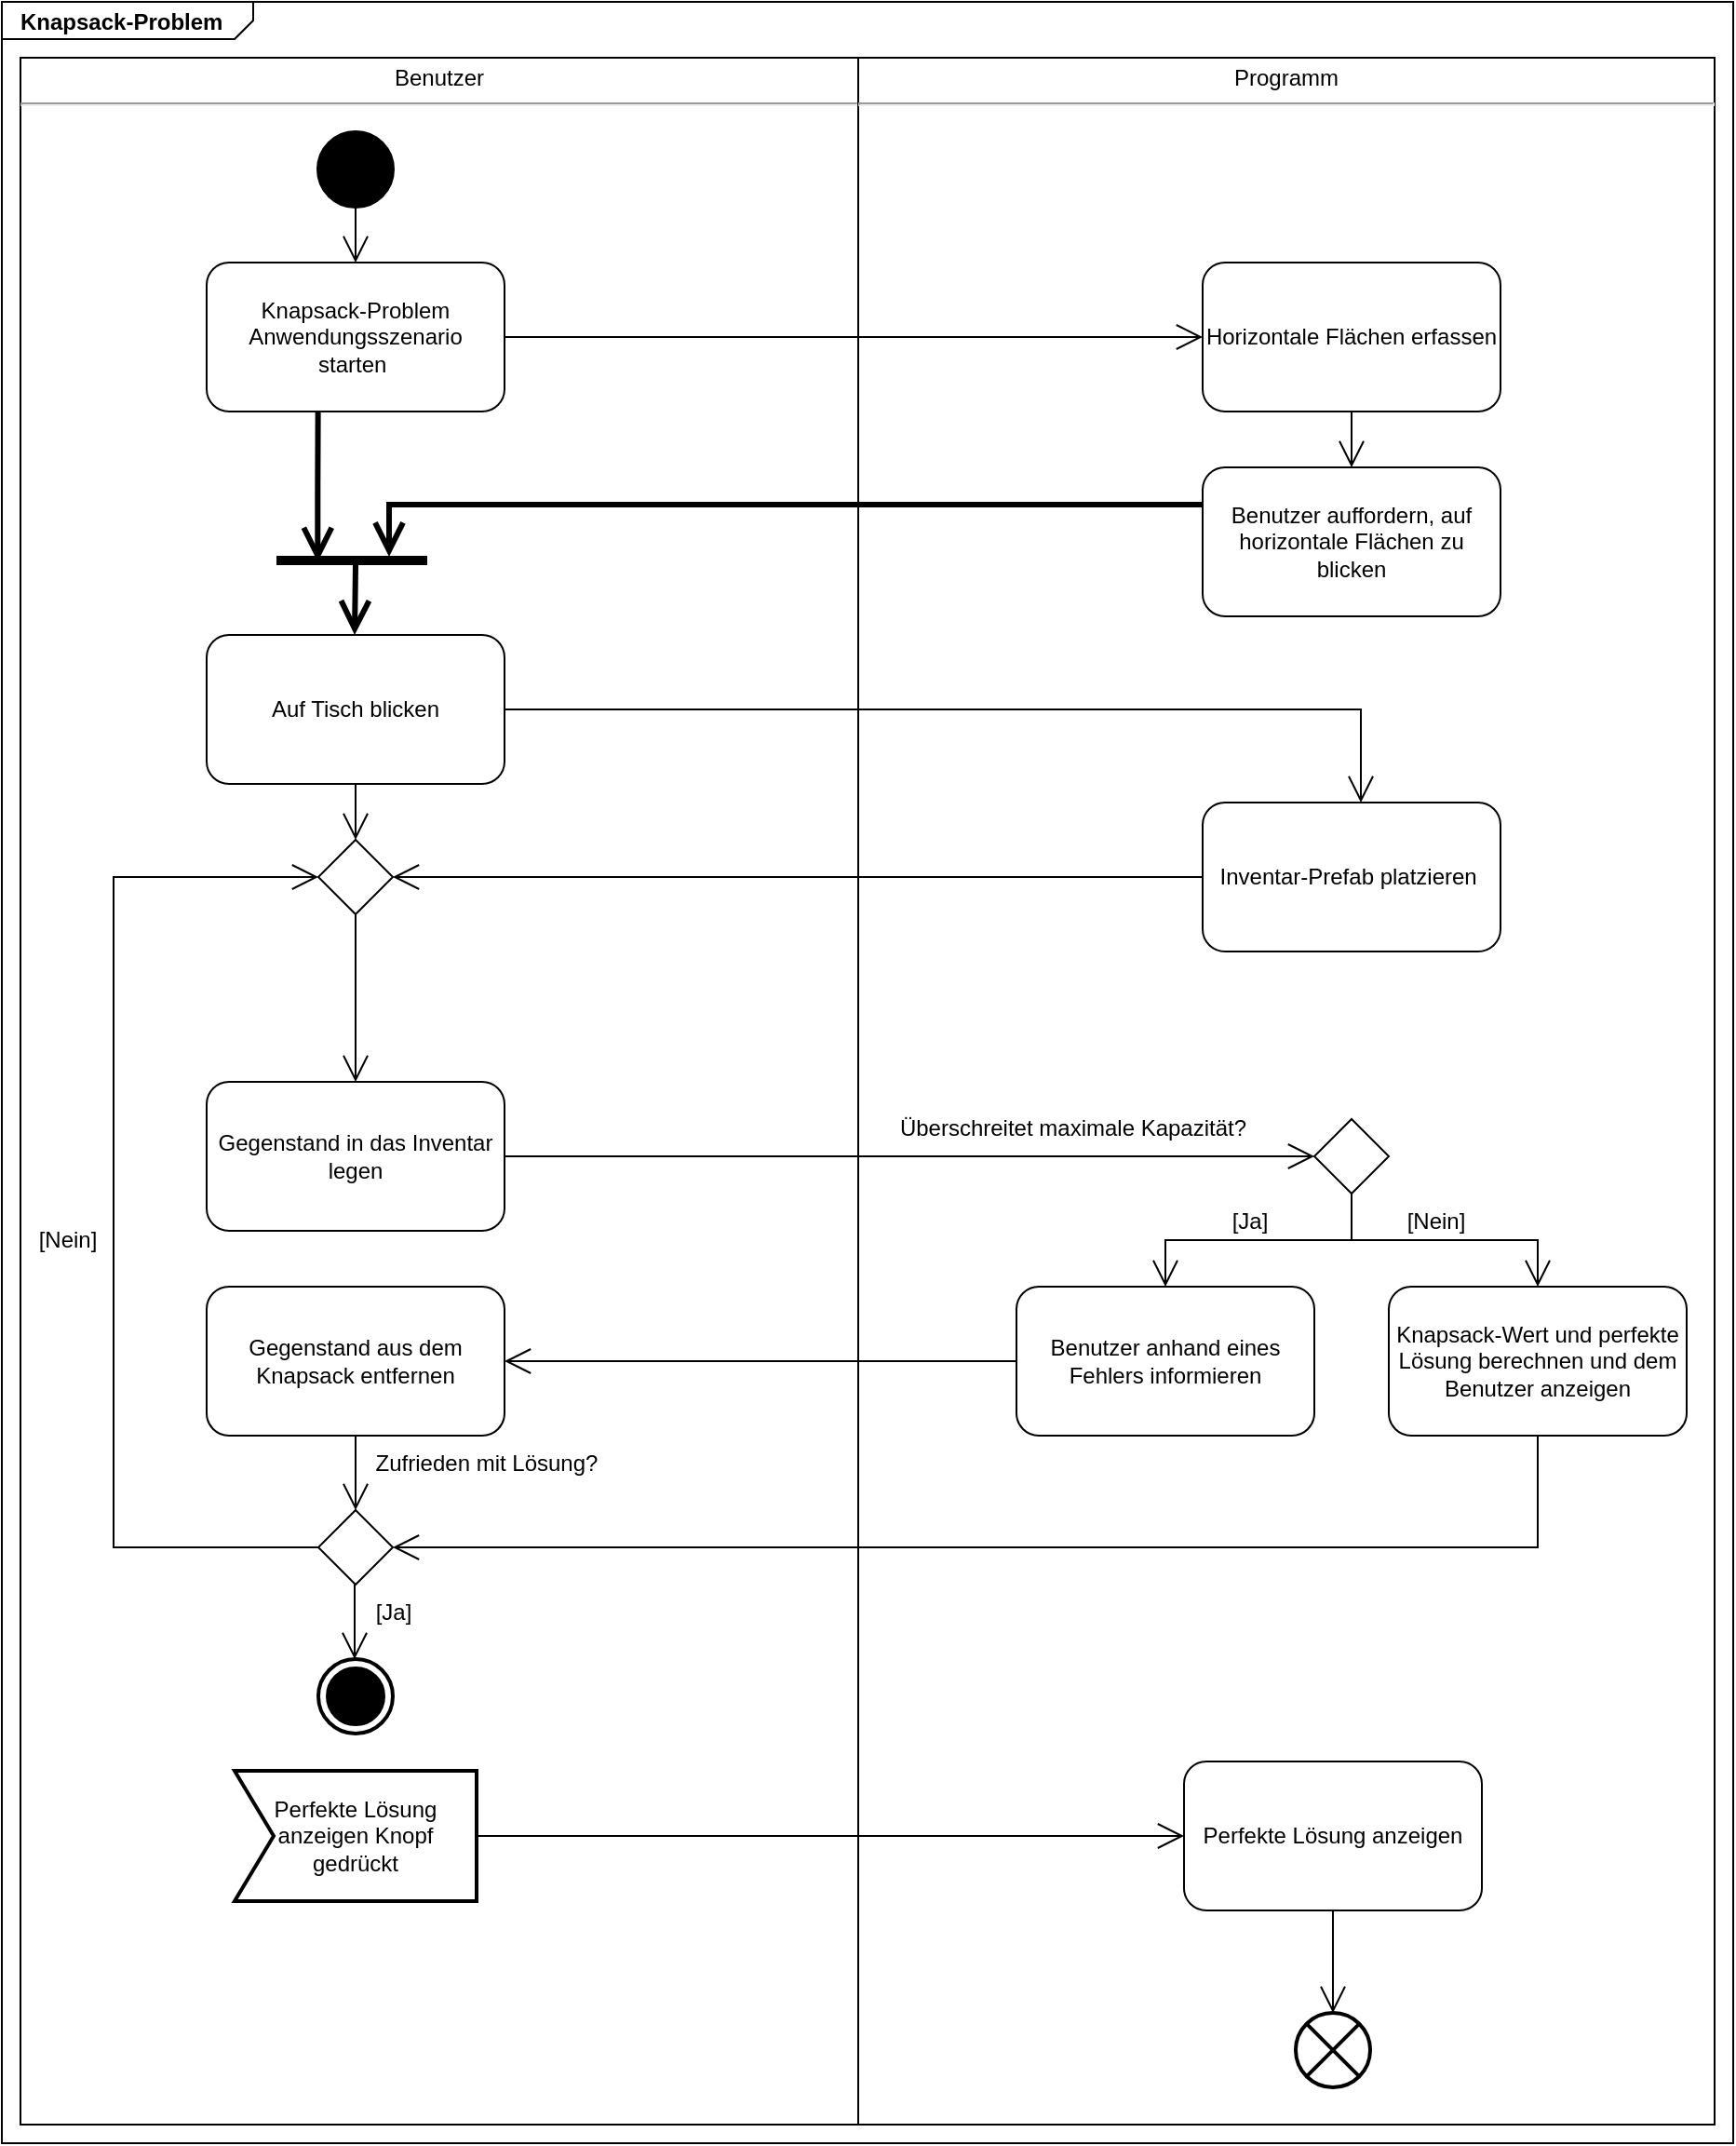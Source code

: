 <mxfile version="23.1.5" type="device">
  <diagram name="Page-1" id="JNs2xkW7fJewY7WOyEJn">
    <mxGraphModel dx="3081" dy="2440" grid="1" gridSize="10" guides="1" tooltips="1" connect="1" arrows="1" fold="1" page="1" pageScale="1" pageWidth="850" pageHeight="1100" math="0" shadow="0">
      <root>
        <mxCell id="0" />
        <mxCell id="1" parent="0" />
        <mxCell id="dA9I28uLKZdWp3s0Nhxb-40" value="&lt;p style=&quot;margin:0px;margin-top:4px;margin-left:10px;text-align:left;&quot;&gt;&lt;b&gt;Knapsack-Problem&lt;/b&gt;&lt;/p&gt;" style="html=1;shape=mxgraph.sysml.package;align=left;spacingLeft=5;verticalAlign=top;spacingTop=-3;labelX=135;html=1;overflow=fill;" vertex="1" parent="1">
          <mxGeometry x="-30" y="-50" width="930" height="1150" as="geometry" />
        </mxCell>
        <mxCell id="dA9I28uLKZdWp3s0Nhxb-41" value="&lt;p style=&quot;margin:0px;margin-top:4px;text-align:center;&quot;&gt;Benutzer&lt;/p&gt;&lt;hr&gt;&lt;p style=&quot;margin:0px;margin-top:4px;text-align:center;&quot;&gt;&lt;br&gt;&lt;/p&gt;" style="shape=rect;html=1;overflow=fill;whiteSpace=wrap;" vertex="1" parent="1">
          <mxGeometry x="-20" y="-20" width="450" height="1110" as="geometry" />
        </mxCell>
        <mxCell id="dA9I28uLKZdWp3s0Nhxb-42" value="&lt;p style=&quot;margin:0px;margin-top:4px;text-align:center;&quot;&gt;Programm&lt;/p&gt;&lt;hr&gt;&lt;p style=&quot;margin:0px;margin-top:4px;text-align:center;&quot;&gt;&lt;br&gt;&lt;/p&gt;" style="shape=rect;html=1;overflow=fill;whiteSpace=wrap;" vertex="1" parent="1">
          <mxGeometry x="430" y="-20" width="460" height="1110" as="geometry" />
        </mxCell>
        <mxCell id="dA9I28uLKZdWp3s0Nhxb-43" value="" style="shape=ellipse;html=1;fillColor=strokeColor;strokeWidth=2;verticalLabelPosition=bottom;verticalAlignment=top;perimeter=ellipsePerimeter;" vertex="1" parent="1">
          <mxGeometry x="140" y="20" width="40" height="40" as="geometry" />
        </mxCell>
        <mxCell id="dA9I28uLKZdWp3s0Nhxb-46" value="" style="edgeStyle=elbowEdgeStyle;html=1;elbow=horizontal;align=right;verticalAlign=bottom;endArrow=none;rounded=0;labelBackgroundColor=none;startArrow=open;startSize=12;entryX=0.5;entryY=1;entryDx=0;entryDy=0;exitX=0.5;exitY=0;exitDx=0;exitDy=0;" edge="1" source="dA9I28uLKZdWp3s0Nhxb-49" parent="1" target="dA9I28uLKZdWp3s0Nhxb-43">
          <mxGeometry relative="1" as="geometry">
            <mxPoint x="440" y="190" as="targetPoint" />
            <mxPoint x="439.667" y="230" as="sourcePoint" />
          </mxGeometry>
        </mxCell>
        <mxCell id="dA9I28uLKZdWp3s0Nhxb-49" value="Knapsack-Problem Anwendungsszenario starten&amp;nbsp;" style="shape=rect;html=1;rounded=1;whiteSpace=wrap;align=center;" vertex="1" parent="1">
          <mxGeometry x="80" y="90" width="160" height="80" as="geometry" />
        </mxCell>
        <mxCell id="dA9I28uLKZdWp3s0Nhxb-52" value="Horizontale Flächen erfassen" style="shape=rect;html=1;rounded=1;whiteSpace=wrap;align=center;" vertex="1" parent="1">
          <mxGeometry x="615" y="90" width="160" height="80" as="geometry" />
        </mxCell>
        <mxCell id="dA9I28uLKZdWp3s0Nhxb-55" value="Benutzer auffordern, auf horizontale Flächen zu blicken" style="shape=rect;html=1;rounded=1;whiteSpace=wrap;align=center;" vertex="1" parent="1">
          <mxGeometry x="615" y="200" width="160" height="80" as="geometry" />
        </mxCell>
        <mxCell id="dA9I28uLKZdWp3s0Nhxb-57" value="Auf Tisch blicken" style="shape=rect;html=1;rounded=1;whiteSpace=wrap;align=center;" vertex="1" parent="1">
          <mxGeometry x="80" y="290" width="160" height="80" as="geometry" />
        </mxCell>
        <mxCell id="dA9I28uLKZdWp3s0Nhxb-64" value="" style="edgeStyle=elbowEdgeStyle;html=1;elbow=horizontal;align=right;verticalAlign=bottom;endArrow=none;rounded=0;labelBackgroundColor=none;startArrow=open;startSize=12;entryX=0.5;entryY=1;entryDx=0;entryDy=0;exitX=0.5;exitY=0;exitDx=0;exitDy=0;" edge="1" parent="1" source="dA9I28uLKZdWp3s0Nhxb-55" target="dA9I28uLKZdWp3s0Nhxb-52">
          <mxGeometry relative="1" as="geometry">
            <mxPoint x="170" y="200" as="targetPoint" />
            <mxPoint x="170" y="230" as="sourcePoint" />
          </mxGeometry>
        </mxCell>
        <mxCell id="dA9I28uLKZdWp3s0Nhxb-66" value="Inventar-Prefab platzieren&amp;nbsp;" style="shape=rect;html=1;rounded=1;whiteSpace=wrap;align=center;" vertex="1" parent="1">
          <mxGeometry x="615" y="380" width="160" height="80" as="geometry" />
        </mxCell>
        <mxCell id="dA9I28uLKZdWp3s0Nhxb-72" value="Gegenstand in das Inventar legen" style="shape=rect;html=1;rounded=1;whiteSpace=wrap;align=center;" vertex="1" parent="1">
          <mxGeometry x="80" y="530" width="160" height="80" as="geometry" />
        </mxCell>
        <mxCell id="dA9I28uLKZdWp3s0Nhxb-76" value="" style="shape=rhombus;html=1;verticalLabelPosition=bottom;verticalAlignment=top;" vertex="1" parent="1">
          <mxGeometry x="140" y="400" width="40" height="40" as="geometry" />
        </mxCell>
        <mxCell id="dA9I28uLKZdWp3s0Nhxb-77" value="" style="edgeStyle=elbowEdgeStyle;html=1;elbow=horizontal;align=right;verticalAlign=bottom;endArrow=none;rounded=0;labelBackgroundColor=none;startArrow=open;startSize=12;entryX=0.5;entryY=1;entryDx=0;entryDy=0;exitX=0.5;exitY=0;exitDx=0;exitDy=0;" edge="1" parent="1" source="dA9I28uLKZdWp3s0Nhxb-76" target="dA9I28uLKZdWp3s0Nhxb-57">
          <mxGeometry relative="1" as="geometry">
            <mxPoint x="170" y="200" as="targetPoint" />
            <mxPoint x="170" y="230" as="sourcePoint" />
          </mxGeometry>
        </mxCell>
        <mxCell id="dA9I28uLKZdWp3s0Nhxb-79" value="" style="edgeStyle=elbowEdgeStyle;html=1;elbow=horizontal;align=right;verticalAlign=bottom;endArrow=none;rounded=0;labelBackgroundColor=none;startArrow=open;startSize=12;entryX=0;entryY=0.5;entryDx=0;entryDy=0;exitX=1;exitY=0.5;exitDx=0;exitDy=0;" edge="1" parent="1" source="dA9I28uLKZdWp3s0Nhxb-76" target="dA9I28uLKZdWp3s0Nhxb-66">
          <mxGeometry relative="1" as="geometry">
            <mxPoint x="250" y="340" as="targetPoint" />
            <mxPoint x="685" y="340" as="sourcePoint" />
          </mxGeometry>
        </mxCell>
        <mxCell id="dA9I28uLKZdWp3s0Nhxb-80" value="" style="edgeStyle=elbowEdgeStyle;html=1;elbow=horizontal;align=right;verticalAlign=bottom;endArrow=none;rounded=0;labelBackgroundColor=none;startArrow=open;startSize=12;entryX=1;entryY=0.5;entryDx=0;entryDy=0;" edge="1" parent="1" target="dA9I28uLKZdWp3s0Nhxb-57">
          <mxGeometry relative="1" as="geometry">
            <mxPoint x="625" y="250" as="targetPoint" />
            <mxPoint x="700" y="380" as="sourcePoint" />
            <Array as="points">
              <mxPoint x="700" y="330" />
            </Array>
          </mxGeometry>
        </mxCell>
        <mxCell id="dA9I28uLKZdWp3s0Nhxb-85" value="" style="shape=rhombus;html=1;verticalLabelPosition=bottom;verticalAlignment=top;" vertex="1" parent="1">
          <mxGeometry x="675" y="550" width="40" height="40" as="geometry" />
        </mxCell>
        <mxCell id="dA9I28uLKZdWp3s0Nhxb-86" value="" style="edgeStyle=elbowEdgeStyle;html=1;elbow=horizontal;align=right;verticalAlign=bottom;endArrow=none;rounded=0;labelBackgroundColor=none;startArrow=open;startSize=12;entryX=1;entryY=0.5;entryDx=0;entryDy=0;exitX=0;exitY=0.5;exitDx=0;exitDy=0;" edge="1" parent="1" source="dA9I28uLKZdWp3s0Nhxb-85" target="dA9I28uLKZdWp3s0Nhxb-72">
          <mxGeometry relative="1" as="geometry">
            <mxPoint x="170" y="380" as="targetPoint" />
            <mxPoint x="170" y="410" as="sourcePoint" />
          </mxGeometry>
        </mxCell>
        <mxCell id="dA9I28uLKZdWp3s0Nhxb-88" value="Überschreitet maximale Kapazität?" style="text;html=1;align=center;verticalAlign=middle;resizable=0;points=[];autosize=1;strokeColor=none;fillColor=none;" vertex="1" parent="1">
          <mxGeometry x="440" y="540" width="210" height="30" as="geometry" />
        </mxCell>
        <mxCell id="dA9I28uLKZdWp3s0Nhxb-90" value="" style="edgeStyle=elbowEdgeStyle;html=1;elbow=horizontal;align=right;verticalAlign=bottom;endArrow=none;rounded=0;labelBackgroundColor=none;startArrow=open;startSize=12;entryX=0.5;entryY=1;entryDx=0;entryDy=0;exitX=0.5;exitY=0;exitDx=0;exitDy=0;" edge="1" parent="1" source="dA9I28uLKZdWp3s0Nhxb-95" target="dA9I28uLKZdWp3s0Nhxb-85">
          <mxGeometry relative="1" as="geometry">
            <mxPoint x="250" y="340" as="targetPoint" />
            <mxPoint x="595" y="590" as="sourcePoint" />
            <Array as="points" />
          </mxGeometry>
        </mxCell>
        <mxCell id="dA9I28uLKZdWp3s0Nhxb-91" value="[Ja]" style="text;html=1;align=center;verticalAlign=middle;resizable=0;points=[];autosize=1;strokeColor=none;fillColor=none;" vertex="1" parent="1">
          <mxGeometry x="620" y="590" width="40" height="30" as="geometry" />
        </mxCell>
        <mxCell id="dA9I28uLKZdWp3s0Nhxb-92" value="Knapsack-Wert und perfekte Lösung berechnen und dem Benutzer anzeigen" style="shape=rect;html=1;rounded=1;whiteSpace=wrap;align=center;" vertex="1" parent="1">
          <mxGeometry x="715" y="640" width="160" height="80" as="geometry" />
        </mxCell>
        <mxCell id="dA9I28uLKZdWp3s0Nhxb-93" value="" style="edgeStyle=elbowEdgeStyle;html=1;elbow=horizontal;align=right;verticalAlign=bottom;endArrow=none;rounded=0;labelBackgroundColor=none;startArrow=open;startSize=12;entryX=0.5;entryY=1;entryDx=0;entryDy=0;exitX=0.5;exitY=0;exitDx=0;exitDy=0;" edge="1" parent="1" source="dA9I28uLKZdWp3s0Nhxb-92" target="dA9I28uLKZdWp3s0Nhxb-85">
          <mxGeometry relative="1" as="geometry">
            <mxPoint x="705" y="540" as="targetPoint" />
            <mxPoint x="605" y="600" as="sourcePoint" />
            <Array as="points" />
          </mxGeometry>
        </mxCell>
        <mxCell id="dA9I28uLKZdWp3s0Nhxb-94" value="[Nein]" style="text;html=1;align=center;verticalAlign=middle;resizable=0;points=[];autosize=1;strokeColor=none;fillColor=none;" vertex="1" parent="1">
          <mxGeometry x="715" y="590" width="50" height="30" as="geometry" />
        </mxCell>
        <mxCell id="dA9I28uLKZdWp3s0Nhxb-95" value="Benutzer anhand eines Fehlers informieren" style="shape=rect;html=1;rounded=1;whiteSpace=wrap;align=center;" vertex="1" parent="1">
          <mxGeometry x="515" y="640" width="160" height="80" as="geometry" />
        </mxCell>
        <mxCell id="dA9I28uLKZdWp3s0Nhxb-100" value="" style="edgeStyle=elbowEdgeStyle;html=1;elbow=horizontal;align=right;verticalAlign=bottom;endArrow=none;rounded=0;labelBackgroundColor=none;startArrow=open;startSize=12;exitX=1;exitY=0.5;exitDx=0;exitDy=0;entryX=0;entryY=0.5;entryDx=0;entryDy=0;" edge="1" parent="1" source="dA9I28uLKZdWp3s0Nhxb-101" target="dA9I28uLKZdWp3s0Nhxb-95">
          <mxGeometry relative="1" as="geometry">
            <mxPoint x="600" y="790" as="targetPoint" />
            <mxPoint x="685" y="520" as="sourcePoint" />
            <Array as="points">
              <mxPoint x="380" y="700" />
            </Array>
          </mxGeometry>
        </mxCell>
        <mxCell id="dA9I28uLKZdWp3s0Nhxb-101" value="Gegenstand aus dem Knapsack entfernen" style="shape=rect;html=1;rounded=1;whiteSpace=wrap;align=center;" vertex="1" parent="1">
          <mxGeometry x="80" y="640" width="160" height="80" as="geometry" />
        </mxCell>
        <mxCell id="dA9I28uLKZdWp3s0Nhxb-106" value="" style="shape=rhombus;html=1;verticalLabelPosition=bottom;verticalAlignment=top;" vertex="1" parent="1">
          <mxGeometry x="140" y="760" width="40" height="40" as="geometry" />
        </mxCell>
        <mxCell id="dA9I28uLKZdWp3s0Nhxb-107" value="" style="edgeStyle=elbowEdgeStyle;html=1;elbow=horizontal;align=right;verticalAlign=bottom;endArrow=none;rounded=0;labelBackgroundColor=none;startArrow=open;startSize=12;entryX=0.5;entryY=1;entryDx=0;entryDy=0;exitX=0.5;exitY=0;exitDx=0;exitDy=0;" edge="1" parent="1" source="dA9I28uLKZdWp3s0Nhxb-106">
          <mxGeometry relative="1" as="geometry">
            <mxPoint x="160" y="720" as="targetPoint" />
            <mxPoint x="170" y="650" as="sourcePoint" />
          </mxGeometry>
        </mxCell>
        <mxCell id="dA9I28uLKZdWp3s0Nhxb-108" value="Zufrieden mit Lösung?" style="text;html=1;align=center;verticalAlign=middle;resizable=0;points=[];autosize=1;strokeColor=none;fillColor=none;" vertex="1" parent="1">
          <mxGeometry x="160" y="720" width="140" height="30" as="geometry" />
        </mxCell>
        <mxCell id="dA9I28uLKZdWp3s0Nhxb-110" value="" style="edgeStyle=elbowEdgeStyle;html=1;elbow=horizontal;align=right;verticalAlign=bottom;endArrow=none;rounded=0;labelBackgroundColor=none;startArrow=open;startSize=12;entryX=0;entryY=0.5;entryDx=0;entryDy=0;exitX=0;exitY=0.5;exitDx=0;exitDy=0;" edge="1" parent="1" source="dA9I28uLKZdWp3s0Nhxb-76" target="dA9I28uLKZdWp3s0Nhxb-106">
          <mxGeometry relative="1" as="geometry">
            <mxPoint x="170" y="730" as="targetPoint" />
            <mxPoint x="140" y="490" as="sourcePoint" />
            <Array as="points">
              <mxPoint x="30" y="730" />
            </Array>
          </mxGeometry>
        </mxCell>
        <mxCell id="dA9I28uLKZdWp3s0Nhxb-111" value="[Nein]" style="text;html=1;align=center;verticalAlign=middle;resizable=0;points=[];autosize=1;strokeColor=none;fillColor=none;" vertex="1" parent="1">
          <mxGeometry x="-20" y="600" width="50" height="30" as="geometry" />
        </mxCell>
        <mxCell id="dA9I28uLKZdWp3s0Nhxb-113" value="" style="edgeStyle=elbowEdgeStyle;html=1;elbow=horizontal;align=right;verticalAlign=bottom;endArrow=none;rounded=0;labelBackgroundColor=none;startArrow=open;startSize=12;entryX=0.5;entryY=1;entryDx=0;entryDy=0;exitX=0.5;exitY=0;exitDx=0;exitDy=0;" edge="1" parent="1">
          <mxGeometry relative="1" as="geometry">
            <mxPoint x="159.5" y="800" as="targetPoint" />
            <mxPoint x="159.5" y="840" as="sourcePoint" />
          </mxGeometry>
        </mxCell>
        <mxCell id="dA9I28uLKZdWp3s0Nhxb-114" value="[Ja]" style="text;html=1;align=center;verticalAlign=middle;resizable=0;points=[];autosize=1;strokeColor=none;fillColor=none;" vertex="1" parent="1">
          <mxGeometry x="160" y="800" width="40" height="30" as="geometry" />
        </mxCell>
        <mxCell id="dA9I28uLKZdWp3s0Nhxb-115" value="" style="html=1;shape=mxgraph.sysml.actFinal;strokeWidth=2;verticalLabelPosition=bottom;verticalAlignment=top;" vertex="1" parent="1">
          <mxGeometry x="140" y="840" width="40" height="40" as="geometry" />
        </mxCell>
        <mxCell id="dA9I28uLKZdWp3s0Nhxb-117" value="Perfekte Lösung anzeigen" style="shape=rect;html=1;rounded=1;whiteSpace=wrap;align=center;" vertex="1" parent="1">
          <mxGeometry x="605" y="895" width="160" height="80" as="geometry" />
        </mxCell>
        <mxCell id="dA9I28uLKZdWp3s0Nhxb-119" value="Perfekte Lösung anzeigen Knopf gedrückt" style="html=1;shape=mxgraph.sysml.accEvent;strokeWidth=2;whiteSpace=wrap;align=center;" vertex="1" parent="1">
          <mxGeometry x="95" y="900" width="130" height="70" as="geometry" />
        </mxCell>
        <mxCell id="dA9I28uLKZdWp3s0Nhxb-125" value="" style="edgeStyle=elbowEdgeStyle;html=1;elbow=horizontal;align=right;verticalAlign=bottom;endArrow=none;rounded=0;labelBackgroundColor=none;startArrow=open;startSize=12;entryX=1;entryY=0.5;entryDx=0;entryDy=0;exitX=0;exitY=0.5;exitDx=0;exitDy=0;" edge="1" parent="1" source="dA9I28uLKZdWp3s0Nhxb-52" target="dA9I28uLKZdWp3s0Nhxb-49">
          <mxGeometry relative="1" as="geometry">
            <mxPoint x="625" y="250" as="targetPoint" />
            <mxPoint x="190" y="250" as="sourcePoint" />
          </mxGeometry>
        </mxCell>
        <mxCell id="dA9I28uLKZdWp3s0Nhxb-129" value="" style="edgeStyle=elbowEdgeStyle;html=1;elbow=horizontal;align=right;verticalAlign=bottom;endArrow=none;rounded=0;labelBackgroundColor=none;startArrow=open;startSize=12;entryX=0.5;entryY=1;entryDx=0;entryDy=0;exitX=0.5;exitY=0;exitDx=0;exitDy=0;" edge="1" parent="1" source="dA9I28uLKZdWp3s0Nhxb-72" target="dA9I28uLKZdWp3s0Nhxb-76">
          <mxGeometry relative="1" as="geometry">
            <mxPoint x="160" y="510" as="targetPoint" />
            <mxPoint x="170" y="480" as="sourcePoint" />
          </mxGeometry>
        </mxCell>
        <mxCell id="dA9I28uLKZdWp3s0Nhxb-133" value="" style="edgeStyle=elbowEdgeStyle;html=1;elbow=horizontal;align=right;verticalAlign=bottom;endArrow=none;rounded=0;labelBackgroundColor=none;startArrow=open;startSize=12;entryX=0.5;entryY=1;entryDx=0;entryDy=0;exitX=1;exitY=0.5;exitDx=0;exitDy=0;" edge="1" parent="1" source="dA9I28uLKZdWp3s0Nhxb-106" target="dA9I28uLKZdWp3s0Nhxb-92">
          <mxGeometry relative="1" as="geometry">
            <mxPoint x="775.0" y="780" as="targetPoint" />
            <mxPoint x="695" y="600" as="sourcePoint" />
            <Array as="points">
              <mxPoint x="795" y="760" />
            </Array>
          </mxGeometry>
        </mxCell>
        <mxCell id="dA9I28uLKZdWp3s0Nhxb-135" value="" style="html=1;shape=mxgraph.sysml.flowFinal;strokeWidth=2;verticalLabelPosition=bottom;verticalAlignment=top;" vertex="1" parent="1">
          <mxGeometry x="665" y="1030" width="40" height="40" as="geometry" />
        </mxCell>
        <mxCell id="dA9I28uLKZdWp3s0Nhxb-136" value="" style="edgeStyle=elbowEdgeStyle;html=1;elbow=horizontal;align=right;verticalAlign=bottom;endArrow=none;rounded=0;labelBackgroundColor=none;startArrow=open;startSize=12;exitX=0.5;exitY=0;exitDx=0;exitDy=0;exitPerimeter=0;entryX=0.5;entryY=1;entryDx=0;entryDy=0;" edge="1" parent="1" source="dA9I28uLKZdWp3s0Nhxb-135" target="dA9I28uLKZdWp3s0Nhxb-117">
          <mxGeometry relative="1" as="geometry">
            <mxPoint x="169.5" y="810" as="targetPoint" />
            <mxPoint x="590" y="1030" as="sourcePoint" />
            <Array as="points" />
          </mxGeometry>
        </mxCell>
        <mxCell id="dA9I28uLKZdWp3s0Nhxb-137" value="" style="edgeStyle=elbowEdgeStyle;html=1;elbow=horizontal;align=right;verticalAlign=bottom;endArrow=none;rounded=0;labelBackgroundColor=none;startArrow=open;startSize=12;entryX=1;entryY=0.5;entryDx=0;entryDy=0;exitX=0;exitY=0.5;exitDx=0;exitDy=0;entryPerimeter=0;" edge="1" parent="1" source="dA9I28uLKZdWp3s0Nhxb-117" target="dA9I28uLKZdWp3s0Nhxb-119">
          <mxGeometry relative="1" as="geometry">
            <mxPoint x="785.0" y="790" as="targetPoint" />
            <mxPoint x="190" y="790" as="sourcePoint" />
          </mxGeometry>
        </mxCell>
        <mxCell id="dA9I28uLKZdWp3s0Nhxb-139" value="" style="shape=rect;html=1;fillColor=strokeColor;verticalLabelPosition=bottom;labelBackgroundColor=#ffffff;verticalAlign=top;direction=west;rotation=90;" vertex="1" parent="1">
          <mxGeometry x="156" y="210" width="4" height="80" as="geometry" />
        </mxCell>
        <mxCell id="dA9I28uLKZdWp3s0Nhxb-140" value="" style="edgeStyle=elbowEdgeStyle;html=1;elbow=horizontal;rounded=0;endArrow=open;strokeWidth=3;endSize=12;exitX=-0.058;exitY=0.525;exitDx=0;exitDy=0;exitPerimeter=0;" edge="1" source="dA9I28uLKZdWp3s0Nhxb-139" parent="1">
          <mxGeometry relative="1" as="geometry">
            <mxPoint x="159" y="290" as="targetPoint" />
            <mxPoint x="-190.0" y="129.58" as="sourcePoint" />
          </mxGeometry>
        </mxCell>
        <mxCell id="dA9I28uLKZdWp3s0Nhxb-144" value="" style="edgeStyle=elbowEdgeStyle;html=1;elbow=vertical;startArrow=open;endArrow=none;rounded=0;strokeWidth=3;startSize=12;entryX=0.5;entryY=1;entryDx=0;entryDy=0;exitX=0.314;exitY=0.523;exitDx=0;exitDy=0;entryPerimeter=0;exitPerimeter=0;" edge="1" parent="1">
          <mxGeometry relative="1" as="geometry">
            <mxPoint x="139.82" y="170" as="targetPoint" />
            <mxPoint x="139.66" y="250.744" as="sourcePoint" />
          </mxGeometry>
        </mxCell>
        <mxCell id="dA9I28uLKZdWp3s0Nhxb-150" value="" style="edgeStyle=elbowEdgeStyle;html=1;elbow=vertical;startArrow=open;endArrow=none;rounded=0;strokeWidth=3;startSize=12;entryX=0;entryY=0.25;entryDx=0;entryDy=0;exitX=1;exitY=0.75;exitDx=0;exitDy=0;" edge="1" parent="1" source="dA9I28uLKZdWp3s0Nhxb-139" target="dA9I28uLKZdWp3s0Nhxb-55">
          <mxGeometry relative="1" as="geometry">
            <mxPoint x="170" y="180" as="targetPoint" />
            <mxPoint x="170" y="261" as="sourcePoint" />
            <Array as="points">
              <mxPoint x="390" y="220" />
            </Array>
          </mxGeometry>
        </mxCell>
      </root>
    </mxGraphModel>
  </diagram>
</mxfile>
